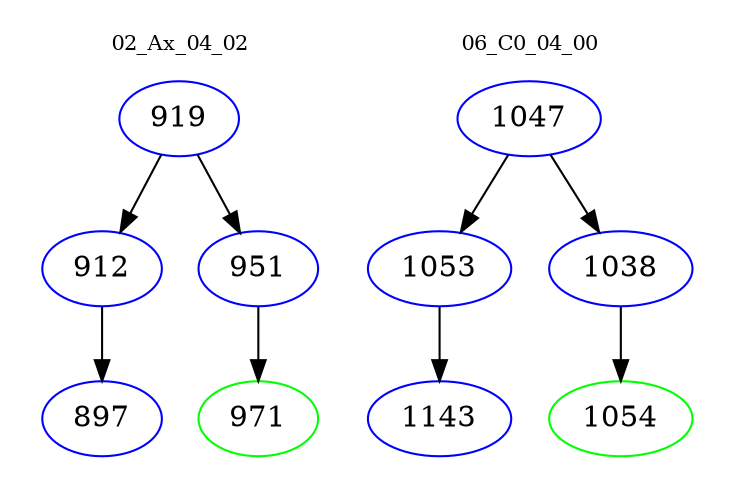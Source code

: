 digraph{
subgraph cluster_0 {
color = white
label = "02_Ax_04_02";
fontsize=10;
T0_919 [label="919", color="blue"]
T0_919 -> T0_912 [color="black"]
T0_912 [label="912", color="blue"]
T0_912 -> T0_897 [color="black"]
T0_897 [label="897", color="blue"]
T0_919 -> T0_951 [color="black"]
T0_951 [label="951", color="blue"]
T0_951 -> T0_971 [color="black"]
T0_971 [label="971", color="green"]
}
subgraph cluster_1 {
color = white
label = "06_C0_04_00";
fontsize=10;
T1_1047 [label="1047", color="blue"]
T1_1047 -> T1_1053 [color="black"]
T1_1053 [label="1053", color="blue"]
T1_1053 -> T1_1143 [color="black"]
T1_1143 [label="1143", color="blue"]
T1_1047 -> T1_1038 [color="black"]
T1_1038 [label="1038", color="blue"]
T1_1038 -> T1_1054 [color="black"]
T1_1054 [label="1054", color="green"]
}
}
